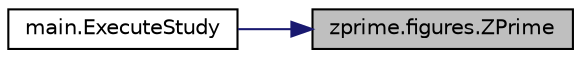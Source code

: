 digraph "zprime.figures.ZPrime"
{
 // INTERACTIVE_SVG=YES
 // LATEX_PDF_SIZE
  edge [fontname="Helvetica",fontsize="10",labelfontname="Helvetica",labelfontsize="10"];
  node [fontname="Helvetica",fontsize="10",shape=record];
  rankdir="RL";
  Node1 [label="zprime.figures.ZPrime",height=0.2,width=0.4,color="black", fillcolor="grey75", style="filled", fontcolor="black",tooltip=" "];
  Node1 -> Node2 [dir="back",color="midnightblue",fontsize="10",style="solid",fontname="Helvetica"];
  Node2 [label="main.ExecuteStudy",height=0.2,width=0.4,color="black", fillcolor="white", style="filled",URL="$namespacemain.html#a7afac8f5e46c718321f188d7888c2de0",tooltip=" "];
}
